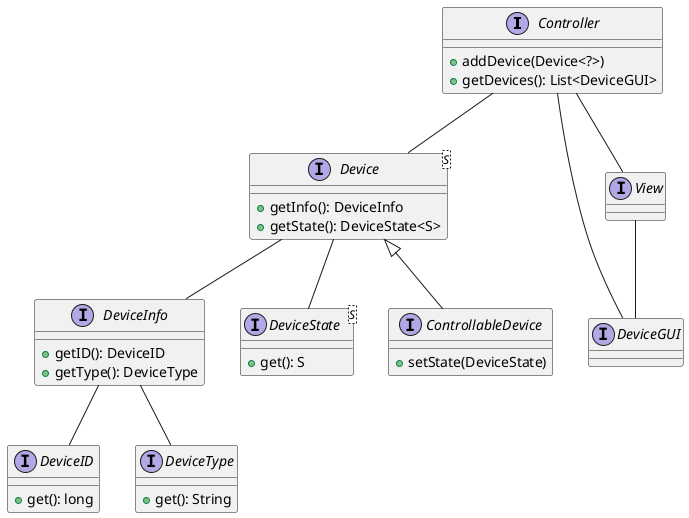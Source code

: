 @startuml

interface Controller {
	+ addDevice(Device<?>)
	+ getDevices(): List<DeviceGUI>
}

interface Device<S> {
	+ getInfo(): DeviceInfo
	+ getState(): DeviceState<S>
}

interface DeviceInfo {
	+ getID(): DeviceID
	+ getType(): DeviceType
	' + getID(): Supplier<Long>
	' + getType(): Supplier<String>
}

interface DeviceID {
	+ get(): long
}

interface DeviceType {
	+ get(): String
}

interface DeviceState<S> {
	+ get(): S
}

interface DeviceGUI {

}

interface ControllableDevice extends Device {
	+ setState(DeviceState)
}

interface View {}

Controller -- Device
Device -- DeviceInfo
DeviceInfo -- DeviceID
DeviceInfo -- DeviceType
Device -- DeviceState
Controller -- DeviceGUI
Controller -- View
View -- DeviceGUI

@enduml
